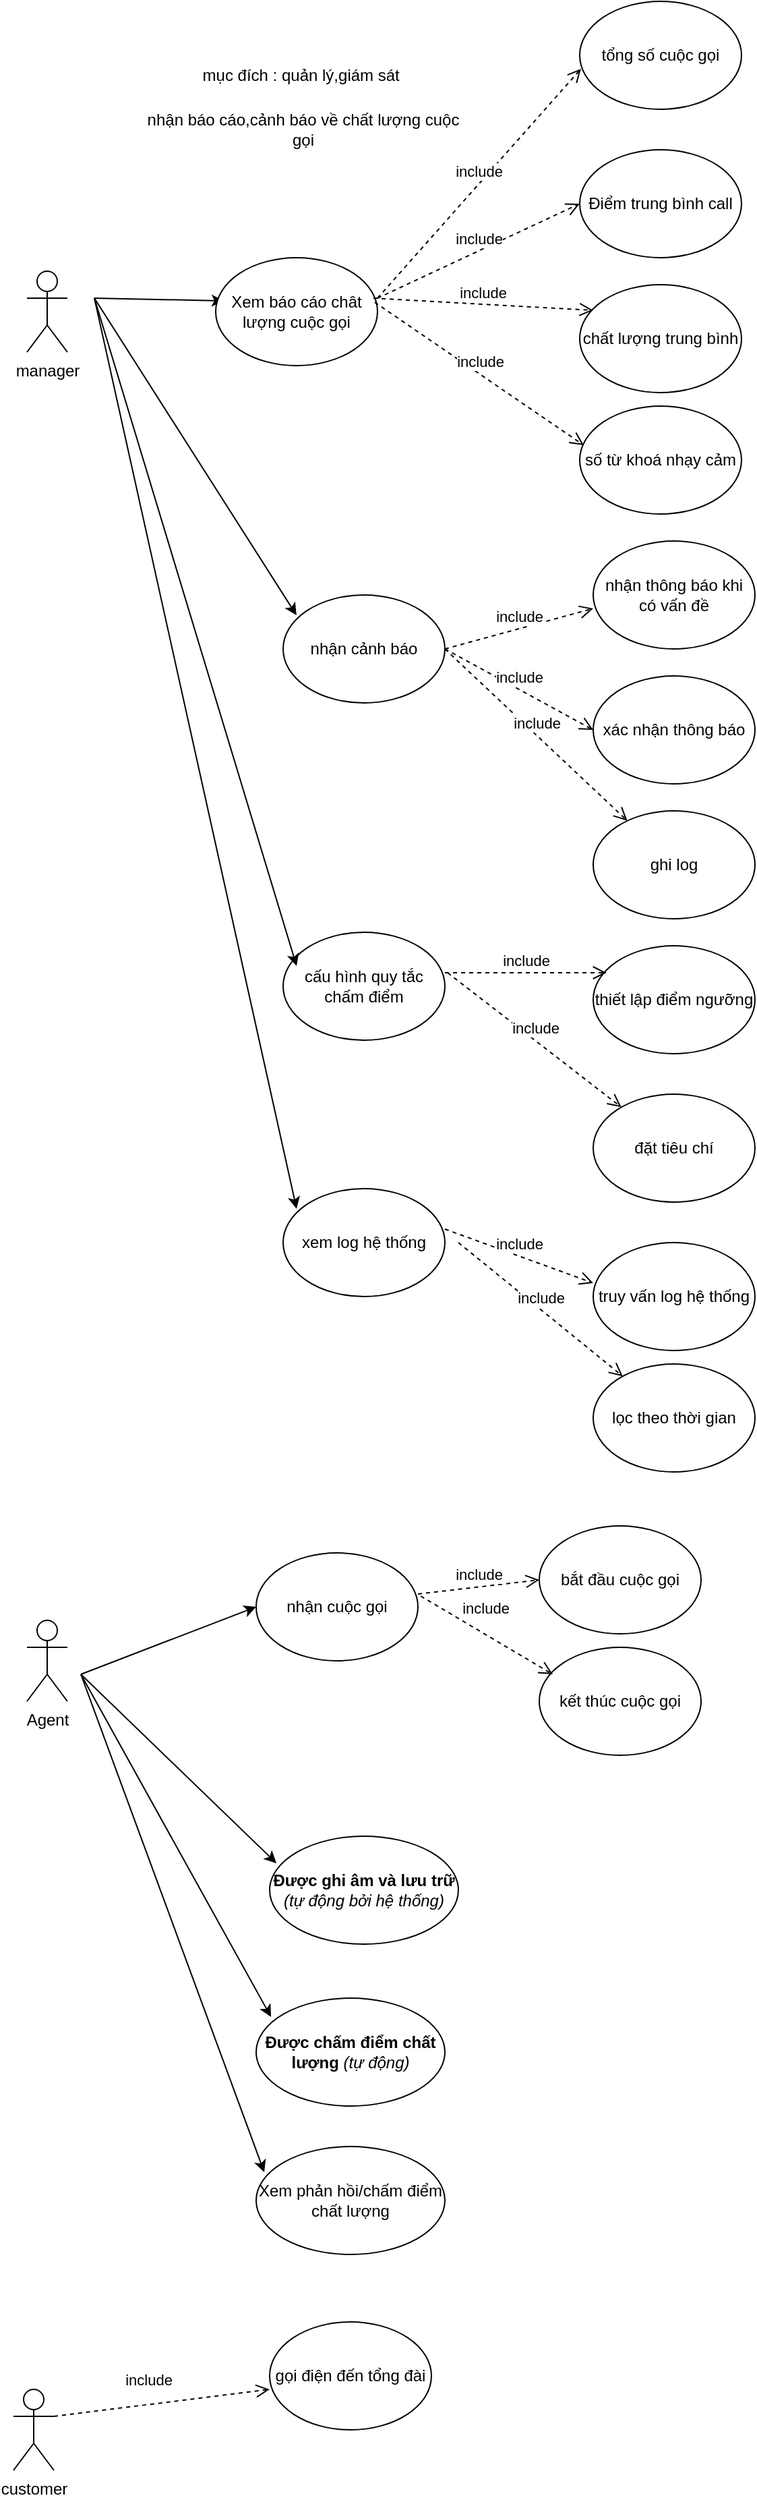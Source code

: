 <mxfile version="28.2.1">
  <diagram name="Page-1" id="8lop9mbTBptmbCOHFbUk">
    <mxGraphModel dx="751" dy="1542" grid="1" gridSize="10" guides="1" tooltips="1" connect="1" arrows="1" fold="1" page="1" pageScale="1" pageWidth="850" pageHeight="1100" math="0" shadow="0">
      <root>
        <mxCell id="0" />
        <mxCell id="1" parent="0" />
        <mxCell id="j6mCsnOZmpZlfRfWQeNy-1" value="manager" style="shape=umlActor;verticalLabelPosition=bottom;verticalAlign=top;html=1;outlineConnect=0;" parent="1" vertex="1">
          <mxGeometry x="90" y="160" width="30" height="60" as="geometry" />
        </mxCell>
        <mxCell id="j6mCsnOZmpZlfRfWQeNy-2" value="" style="endArrow=classic;html=1;rounded=0;entryX=0.05;entryY=0.4;entryDx=0;entryDy=0;entryPerimeter=0;" parent="1" target="j6mCsnOZmpZlfRfWQeNy-9" edge="1">
          <mxGeometry width="50" height="50" relative="1" as="geometry">
            <mxPoint x="140" y="180" as="sourcePoint" />
            <mxPoint x="190" y="180" as="targetPoint" />
          </mxGeometry>
        </mxCell>
        <mxCell id="j6mCsnOZmpZlfRfWQeNy-4" value="mục đích : quản lý,giám sát&amp;nbsp;" style="text;html=1;align=center;verticalAlign=middle;whiteSpace=wrap;rounded=0;" parent="1" vertex="1">
          <mxGeometry x="170" width="250" height="30" as="geometry" />
        </mxCell>
        <mxCell id="j6mCsnOZmpZlfRfWQeNy-5" value="nhận báo cáo,cảnh báo về chất lượng cuộc gọi" style="text;html=1;align=center;verticalAlign=middle;whiteSpace=wrap;rounded=0;" parent="1" vertex="1">
          <mxGeometry x="175" y="40" width="240" height="30" as="geometry" />
        </mxCell>
        <mxCell id="j6mCsnOZmpZlfRfWQeNy-9" value="Xem báo cáo chât lượng cuộc gọi" style="ellipse;whiteSpace=wrap;html=1;" parent="1" vertex="1">
          <mxGeometry x="230" y="150" width="120" height="80" as="geometry" />
        </mxCell>
        <mxCell id="j6mCsnOZmpZlfRfWQeNy-21" value="tổng số cuộc gọi" style="ellipse;whiteSpace=wrap;html=1;" parent="1" vertex="1">
          <mxGeometry x="500" y="-40" width="120" height="80" as="geometry" />
        </mxCell>
        <mxCell id="j6mCsnOZmpZlfRfWQeNy-22" value="Điểm trung bình call" style="ellipse;whiteSpace=wrap;html=1;" parent="1" vertex="1">
          <mxGeometry x="500" y="70" width="120" height="80" as="geometry" />
        </mxCell>
        <mxCell id="j6mCsnOZmpZlfRfWQeNy-23" value="chất lượng trung bình" style="ellipse;whiteSpace=wrap;html=1;" parent="1" vertex="1">
          <mxGeometry x="500" y="170" width="120" height="80" as="geometry" />
        </mxCell>
        <mxCell id="j6mCsnOZmpZlfRfWQeNy-24" value="số từ khoá nhạy cảm" style="ellipse;whiteSpace=wrap;html=1;" parent="1" vertex="1">
          <mxGeometry x="500" y="260" width="120" height="80" as="geometry" />
        </mxCell>
        <mxCell id="j6mCsnOZmpZlfRfWQeNy-31" value="nhận cảnh báo" style="ellipse;whiteSpace=wrap;html=1;" parent="1" vertex="1">
          <mxGeometry x="280" y="400" width="120" height="80" as="geometry" />
        </mxCell>
        <mxCell id="j6mCsnOZmpZlfRfWQeNy-32" value="" style="endArrow=classic;html=1;rounded=0;entryX=0.083;entryY=0.188;entryDx=0;entryDy=0;entryPerimeter=0;" parent="1" target="j6mCsnOZmpZlfRfWQeNy-31" edge="1">
          <mxGeometry width="50" height="50" relative="1" as="geometry">
            <mxPoint x="140" y="180" as="sourcePoint" />
            <mxPoint x="190" y="130" as="targetPoint" />
          </mxGeometry>
        </mxCell>
        <mxCell id="j6mCsnOZmpZlfRfWQeNy-33" value="nhận thông báo khi có vấn đề&lt;span style=&quot;color: rgba(0, 0, 0, 0); font-family: monospace; font-size: 0px; text-align: start; text-wrap-mode: nowrap;&quot;&gt;%3CmxGraphModel%3E%3Croot%3E%3CmxCell%20id%3D%220%22%2F%3E%3CmxCell%20id%3D%221%22%20parent%3D%220%22%2F%3E%3CmxCell%20id%3D%222%22%20value%3D%22include%22%20style%3D%22text%3Bhtml%3D1%3Balign%3Dcenter%3BverticalAlign%3Dmiddle%3BwhiteSpace%3Dwrap%3Brounded%3D0%3Brotation%3D45%3B%22%20vertex%3D%221%22%20parent%3D%221%22%3E%3CmxGeometry%20x%3D%22440.0%22%20y%3D%22194.999%22%20width%3D%2250%22%20height%3D%2230%22%20as%3D%22geometry%22%2F%3E%3C%2FmxCell%3E%3C%2Froot%3E%3C%2FmxGraphModel%3E khi có v&lt;/span&gt;" style="ellipse;whiteSpace=wrap;html=1;" parent="1" vertex="1">
          <mxGeometry x="510" y="360" width="120" height="80" as="geometry" />
        </mxCell>
        <mxCell id="j6mCsnOZmpZlfRfWQeNy-37" value="xác nhận thông báo" style="ellipse;whiteSpace=wrap;html=1;" parent="1" vertex="1">
          <mxGeometry x="510" y="460" width="120" height="80" as="geometry" />
        </mxCell>
        <mxCell id="j6mCsnOZmpZlfRfWQeNy-38" value="ghi log" style="ellipse;whiteSpace=wrap;html=1;" parent="1" vertex="1">
          <mxGeometry x="510" y="560" width="120" height="80" as="geometry" />
        </mxCell>
        <mxCell id="j6mCsnOZmpZlfRfWQeNy-39" value="include" style="html=1;verticalAlign=bottom;endArrow=open;dashed=1;endSize=8;curved=0;rounded=0;entryX=0;entryY=0.5;entryDx=0;entryDy=0;exitX=1;exitY=0.5;exitDx=0;exitDy=0;" parent="1" source="j6mCsnOZmpZlfRfWQeNy-31" target="j6mCsnOZmpZlfRfWQeNy-37" edge="1">
          <mxGeometry relative="1" as="geometry">
            <mxPoint x="420" y="590" as="sourcePoint" />
            <mxPoint x="340" y="590" as="targetPoint" />
          </mxGeometry>
        </mxCell>
        <mxCell id="j6mCsnOZmpZlfRfWQeNy-40" value="include" style="html=1;verticalAlign=bottom;endArrow=open;dashed=1;endSize=8;curved=0;rounded=0;entryX=0;entryY=0.625;entryDx=0;entryDy=0;exitX=1;exitY=0.5;exitDx=0;exitDy=0;entryPerimeter=0;" parent="1" source="j6mCsnOZmpZlfRfWQeNy-31" target="j6mCsnOZmpZlfRfWQeNy-33" edge="1">
          <mxGeometry relative="1" as="geometry">
            <mxPoint x="400" y="420" as="sourcePoint" />
            <mxPoint x="510" y="480" as="targetPoint" />
          </mxGeometry>
        </mxCell>
        <mxCell id="j6mCsnOZmpZlfRfWQeNy-41" value="include" style="html=1;verticalAlign=bottom;endArrow=open;dashed=1;endSize=8;curved=0;rounded=0;" parent="1" target="j6mCsnOZmpZlfRfWQeNy-38" edge="1">
          <mxGeometry relative="1" as="geometry">
            <mxPoint x="400" y="440" as="sourcePoint" />
            <mxPoint x="490" y="530" as="targetPoint" />
          </mxGeometry>
        </mxCell>
        <mxCell id="j6mCsnOZmpZlfRfWQeNy-43" value="include" style="html=1;verticalAlign=bottom;endArrow=open;dashed=1;endSize=8;curved=0;rounded=0;entryX=0;entryY=0.625;entryDx=0;entryDy=0;entryPerimeter=0;" parent="1" edge="1">
          <mxGeometry relative="1" as="geometry">
            <mxPoint x="350" y="180" as="sourcePoint" />
            <mxPoint x="500" y="110" as="targetPoint" />
          </mxGeometry>
        </mxCell>
        <mxCell id="j6mCsnOZmpZlfRfWQeNy-44" value="include" style="html=1;verticalAlign=bottom;endArrow=open;dashed=1;endSize=8;curved=0;rounded=0;entryX=0.083;entryY=0.238;entryDx=0;entryDy=0;entryPerimeter=0;exitX=0.975;exitY=0.375;exitDx=0;exitDy=0;exitPerimeter=0;" parent="1" source="j6mCsnOZmpZlfRfWQeNy-9" target="j6mCsnOZmpZlfRfWQeNy-23" edge="1">
          <mxGeometry relative="1" as="geometry">
            <mxPoint x="400" y="160" as="sourcePoint" />
            <mxPoint x="500" y="130" as="targetPoint" />
          </mxGeometry>
        </mxCell>
        <mxCell id="j6mCsnOZmpZlfRfWQeNy-45" value="include" style="html=1;verticalAlign=bottom;endArrow=open;dashed=1;endSize=8;curved=0;rounded=0;entryX=0.083;entryY=0.238;entryDx=0;entryDy=0;entryPerimeter=0;exitX=0.983;exitY=0.413;exitDx=0;exitDy=0;exitPerimeter=0;" parent="1" source="j6mCsnOZmpZlfRfWQeNy-9" edge="1">
          <mxGeometry relative="1" as="geometry">
            <mxPoint x="390" y="240" as="sourcePoint" />
            <mxPoint x="503" y="289" as="targetPoint" />
          </mxGeometry>
        </mxCell>
        <mxCell id="j6mCsnOZmpZlfRfWQeNy-46" value="cấu hình quy tắc chấm điểm" style="ellipse;whiteSpace=wrap;html=1;" parent="1" vertex="1">
          <mxGeometry x="280" y="650" width="120" height="80" as="geometry" />
        </mxCell>
        <mxCell id="j6mCsnOZmpZlfRfWQeNy-47" value="" style="endArrow=classic;html=1;rounded=0;entryX=0.083;entryY=0.188;entryDx=0;entryDy=0;entryPerimeter=0;" parent="1" edge="1">
          <mxGeometry width="50" height="50" relative="1" as="geometry">
            <mxPoint x="140" y="180" as="sourcePoint" />
            <mxPoint x="290" y="675" as="targetPoint" />
          </mxGeometry>
        </mxCell>
        <mxCell id="j6mCsnOZmpZlfRfWQeNy-48" value="thiết lập điểm ngưỡng" style="ellipse;whiteSpace=wrap;html=1;" parent="1" vertex="1">
          <mxGeometry x="510" y="660" width="120" height="80" as="geometry" />
        </mxCell>
        <mxCell id="j6mCsnOZmpZlfRfWQeNy-49" value="include" style="html=1;verticalAlign=bottom;endArrow=open;dashed=1;endSize=8;curved=0;rounded=0;entryX=0.083;entryY=0.25;entryDx=0;entryDy=0;exitX=1;exitY=0.5;exitDx=0;exitDy=0;entryPerimeter=0;" parent="1" target="j6mCsnOZmpZlfRfWQeNy-48" edge="1">
          <mxGeometry relative="1" as="geometry">
            <mxPoint x="400" y="680" as="sourcePoint" />
            <mxPoint x="510" y="650" as="targetPoint" />
          </mxGeometry>
        </mxCell>
        <mxCell id="j6mCsnOZmpZlfRfWQeNy-50" value="đặt tiêu chí" style="ellipse;whiteSpace=wrap;html=1;" parent="1" vertex="1">
          <mxGeometry x="510" y="770" width="120" height="80" as="geometry" />
        </mxCell>
        <mxCell id="j6mCsnOZmpZlfRfWQeNy-51" value="include" style="html=1;verticalAlign=bottom;endArrow=open;dashed=1;endSize=8;curved=0;rounded=0;exitX=1.017;exitY=0.375;exitDx=0;exitDy=0;exitPerimeter=0;" parent="1" source="j6mCsnOZmpZlfRfWQeNy-46" target="j6mCsnOZmpZlfRfWQeNy-50" edge="1">
          <mxGeometry relative="1" as="geometry">
            <mxPoint x="380" y="760" as="sourcePoint" />
            <mxPoint x="500" y="760" as="targetPoint" />
          </mxGeometry>
        </mxCell>
        <mxCell id="j6mCsnOZmpZlfRfWQeNy-52" value="include" style="html=1;verticalAlign=bottom;endArrow=open;dashed=1;endSize=8;curved=0;rounded=0;entryX=0.008;entryY=0.625;entryDx=0;entryDy=0;entryPerimeter=0;exitX=1;exitY=0.375;exitDx=0;exitDy=0;exitPerimeter=0;" parent="1" source="j6mCsnOZmpZlfRfWQeNy-9" target="j6mCsnOZmpZlfRfWQeNy-21" edge="1">
          <mxGeometry relative="1" as="geometry">
            <mxPoint x="370" y="110" as="sourcePoint" />
            <mxPoint x="470" y="80" as="targetPoint" />
          </mxGeometry>
        </mxCell>
        <mxCell id="wwguCVhyqI7P74i2e9lX-1" value="xem log hệ thống" style="ellipse;whiteSpace=wrap;html=1;" parent="1" vertex="1">
          <mxGeometry x="280" y="840" width="120" height="80" as="geometry" />
        </mxCell>
        <mxCell id="wwguCVhyqI7P74i2e9lX-2" value="" style="endArrow=classic;html=1;rounded=0;entryX=0.083;entryY=0.188;entryDx=0;entryDy=0;entryPerimeter=0;" parent="1" edge="1">
          <mxGeometry width="50" height="50" relative="1" as="geometry">
            <mxPoint x="140" y="180" as="sourcePoint" />
            <mxPoint x="290" y="855" as="targetPoint" />
          </mxGeometry>
        </mxCell>
        <mxCell id="wwguCVhyqI7P74i2e9lX-3" value="truy vấn log hệ thống" style="ellipse;whiteSpace=wrap;html=1;" parent="1" vertex="1">
          <mxGeometry x="510" y="880" width="120" height="80" as="geometry" />
        </mxCell>
        <mxCell id="wwguCVhyqI7P74i2e9lX-4" value="include" style="html=1;verticalAlign=bottom;endArrow=open;dashed=1;endSize=8;curved=0;rounded=0;exitX=1.017;exitY=0.375;exitDx=0;exitDy=0;exitPerimeter=0;entryX=0;entryY=0.375;entryDx=0;entryDy=0;entryPerimeter=0;" parent="1" target="wwguCVhyqI7P74i2e9lX-3" edge="1">
          <mxGeometry relative="1" as="geometry">
            <mxPoint x="400" y="870" as="sourcePoint" />
            <mxPoint x="529" y="970" as="targetPoint" />
          </mxGeometry>
        </mxCell>
        <mxCell id="wwguCVhyqI7P74i2e9lX-5" value="lọc theo thời gian" style="ellipse;whiteSpace=wrap;html=1;" parent="1" vertex="1">
          <mxGeometry x="510" y="970" width="120" height="80" as="geometry" />
        </mxCell>
        <mxCell id="wwguCVhyqI7P74i2e9lX-6" value="include" style="html=1;verticalAlign=bottom;endArrow=open;dashed=1;endSize=8;curved=0;rounded=0;" parent="1" target="wwguCVhyqI7P74i2e9lX-5" edge="1">
          <mxGeometry relative="1" as="geometry">
            <mxPoint x="410" y="880" as="sourcePoint" />
            <mxPoint x="500" y="930" as="targetPoint" />
          </mxGeometry>
        </mxCell>
        <mxCell id="wwguCVhyqI7P74i2e9lX-7" value="Agent" style="shape=umlActor;verticalLabelPosition=bottom;verticalAlign=top;html=1;" parent="1" vertex="1">
          <mxGeometry x="90" y="1160" width="30" height="60" as="geometry" />
        </mxCell>
        <mxCell id="wwguCVhyqI7P74i2e9lX-8" value="" style="endArrow=classic;html=1;rounded=0;entryX=0;entryY=0.5;entryDx=0;entryDy=0;" parent="1" target="wwguCVhyqI7P74i2e9lX-9" edge="1">
          <mxGeometry width="50" height="50" relative="1" as="geometry">
            <mxPoint x="130" y="1200" as="sourcePoint" />
            <mxPoint x="250" y="1160" as="targetPoint" />
          </mxGeometry>
        </mxCell>
        <mxCell id="wwguCVhyqI7P74i2e9lX-9" value="nhận cuộc gọi" style="ellipse;whiteSpace=wrap;html=1;" parent="1" vertex="1">
          <mxGeometry x="260" y="1110" width="120" height="80" as="geometry" />
        </mxCell>
        <mxCell id="wwguCVhyqI7P74i2e9lX-10" value="&lt;strong data-end=&quot;556&quot; data-start=&quot;530&quot;&gt;Được ghi âm và lưu trữ&lt;/strong&gt; &lt;em data-end=&quot;581&quot; data-start=&quot;557&quot;&gt;(tự động bởi hệ thống)&lt;/em&gt;" style="ellipse;whiteSpace=wrap;html=1;" parent="1" vertex="1">
          <mxGeometry x="270" y="1320" width="140" height="80" as="geometry" />
        </mxCell>
        <mxCell id="wwguCVhyqI7P74i2e9lX-11" value="" style="endArrow=classic;html=1;rounded=0;entryX=0.036;entryY=0.25;entryDx=0;entryDy=0;entryPerimeter=0;" parent="1" edge="1" target="wwguCVhyqI7P74i2e9lX-10">
          <mxGeometry width="50" height="50" relative="1" as="geometry">
            <mxPoint x="130" y="1200" as="sourcePoint" />
            <mxPoint x="260" y="1280" as="targetPoint" />
          </mxGeometry>
        </mxCell>
        <mxCell id="z1OoZFkHvm5yuNhwr093-1" value="customer" style="shape=umlActor;verticalLabelPosition=bottom;verticalAlign=top;html=1;outlineConnect=0;" vertex="1" parent="1">
          <mxGeometry x="80" y="1730" width="30" height="60" as="geometry" />
        </mxCell>
        <mxCell id="z1OoZFkHvm5yuNhwr093-2" value="&lt;strong data-end=&quot;743&quot; data-start=&quot;714&quot;&gt;Được chấm điểm chất lượng&lt;/strong&gt; &lt;em data-end=&quot;755&quot; data-start=&quot;744&quot;&gt;(tự động)&lt;/em&gt;" style="ellipse;whiteSpace=wrap;html=1;" vertex="1" parent="1">
          <mxGeometry x="260" y="1440" width="140" height="80" as="geometry" />
        </mxCell>
        <mxCell id="z1OoZFkHvm5yuNhwr093-3" value="Xem phản hồi/chấm điểm chất lượng" style="ellipse;whiteSpace=wrap;html=1;" vertex="1" parent="1">
          <mxGeometry x="260" y="1550" width="140" height="80" as="geometry" />
        </mxCell>
        <mxCell id="z1OoZFkHvm5yuNhwr093-4" value="" style="endArrow=classic;html=1;rounded=0;entryX=0.079;entryY=0.175;entryDx=0;entryDy=0;entryPerimeter=0;" edge="1" parent="1" target="z1OoZFkHvm5yuNhwr093-2">
          <mxGeometry width="50" height="50" relative="1" as="geometry">
            <mxPoint x="130" y="1200" as="sourcePoint" />
            <mxPoint x="260" y="1380" as="targetPoint" />
          </mxGeometry>
        </mxCell>
        <mxCell id="z1OoZFkHvm5yuNhwr093-5" value="" style="endArrow=classic;html=1;rounded=0;entryX=0.043;entryY=0.238;entryDx=0;entryDy=0;entryPerimeter=0;" edge="1" parent="1" target="z1OoZFkHvm5yuNhwr093-3">
          <mxGeometry width="50" height="50" relative="1" as="geometry">
            <mxPoint x="130" y="1200" as="sourcePoint" />
            <mxPoint x="270" y="1480" as="targetPoint" />
          </mxGeometry>
        </mxCell>
        <mxCell id="z1OoZFkHvm5yuNhwr093-7" value="include" style="html=1;verticalAlign=bottom;endArrow=open;dashed=1;endSize=8;curved=0;rounded=0;" edge="1" parent="1">
          <mxGeometry relative="1" as="geometry">
            <mxPoint x="380" y="1140.5" as="sourcePoint" />
            <mxPoint x="470" y="1130" as="targetPoint" />
          </mxGeometry>
        </mxCell>
        <mxCell id="z1OoZFkHvm5yuNhwr093-8" value="bắt đầu cuộc gọi" style="ellipse;whiteSpace=wrap;html=1;" vertex="1" parent="1">
          <mxGeometry x="470" y="1090" width="120" height="80" as="geometry" />
        </mxCell>
        <mxCell id="z1OoZFkHvm5yuNhwr093-9" value="kết thúc cuộc gọi" style="ellipse;whiteSpace=wrap;html=1;" vertex="1" parent="1">
          <mxGeometry x="470" y="1180" width="120" height="80" as="geometry" />
        </mxCell>
        <mxCell id="z1OoZFkHvm5yuNhwr093-10" value="include" style="html=1;verticalAlign=bottom;endArrow=open;dashed=1;endSize=8;curved=0;rounded=0;exitX=1.017;exitY=0.4;exitDx=0;exitDy=0;exitPerimeter=0;" edge="1" parent="1" source="wwguCVhyqI7P74i2e9lX-9">
          <mxGeometry x="-0.114" y="9" relative="1" as="geometry">
            <mxPoint x="390" y="1210.5" as="sourcePoint" />
            <mxPoint x="480" y="1200" as="targetPoint" />
            <mxPoint as="offset" />
          </mxGeometry>
        </mxCell>
        <mxCell id="z1OoZFkHvm5yuNhwr093-13" value="gọi điện đến tổng đài" style="ellipse;whiteSpace=wrap;html=1;" vertex="1" parent="1">
          <mxGeometry x="270" y="1680" width="120" height="80" as="geometry" />
        </mxCell>
        <mxCell id="z1OoZFkHvm5yuNhwr093-14" value="include" style="html=1;verticalAlign=bottom;endArrow=open;dashed=1;endSize=8;curved=0;rounded=0;exitX=1.017;exitY=0.4;exitDx=0;exitDy=0;exitPerimeter=0;entryX=0;entryY=0.625;entryDx=0;entryDy=0;entryPerimeter=0;" edge="1" parent="1" target="z1OoZFkHvm5yuNhwr093-13">
          <mxGeometry x="-0.114" y="9" relative="1" as="geometry">
            <mxPoint x="110" y="1750" as="sourcePoint" />
            <mxPoint x="208" y="1808" as="targetPoint" />
            <mxPoint as="offset" />
          </mxGeometry>
        </mxCell>
      </root>
    </mxGraphModel>
  </diagram>
</mxfile>
